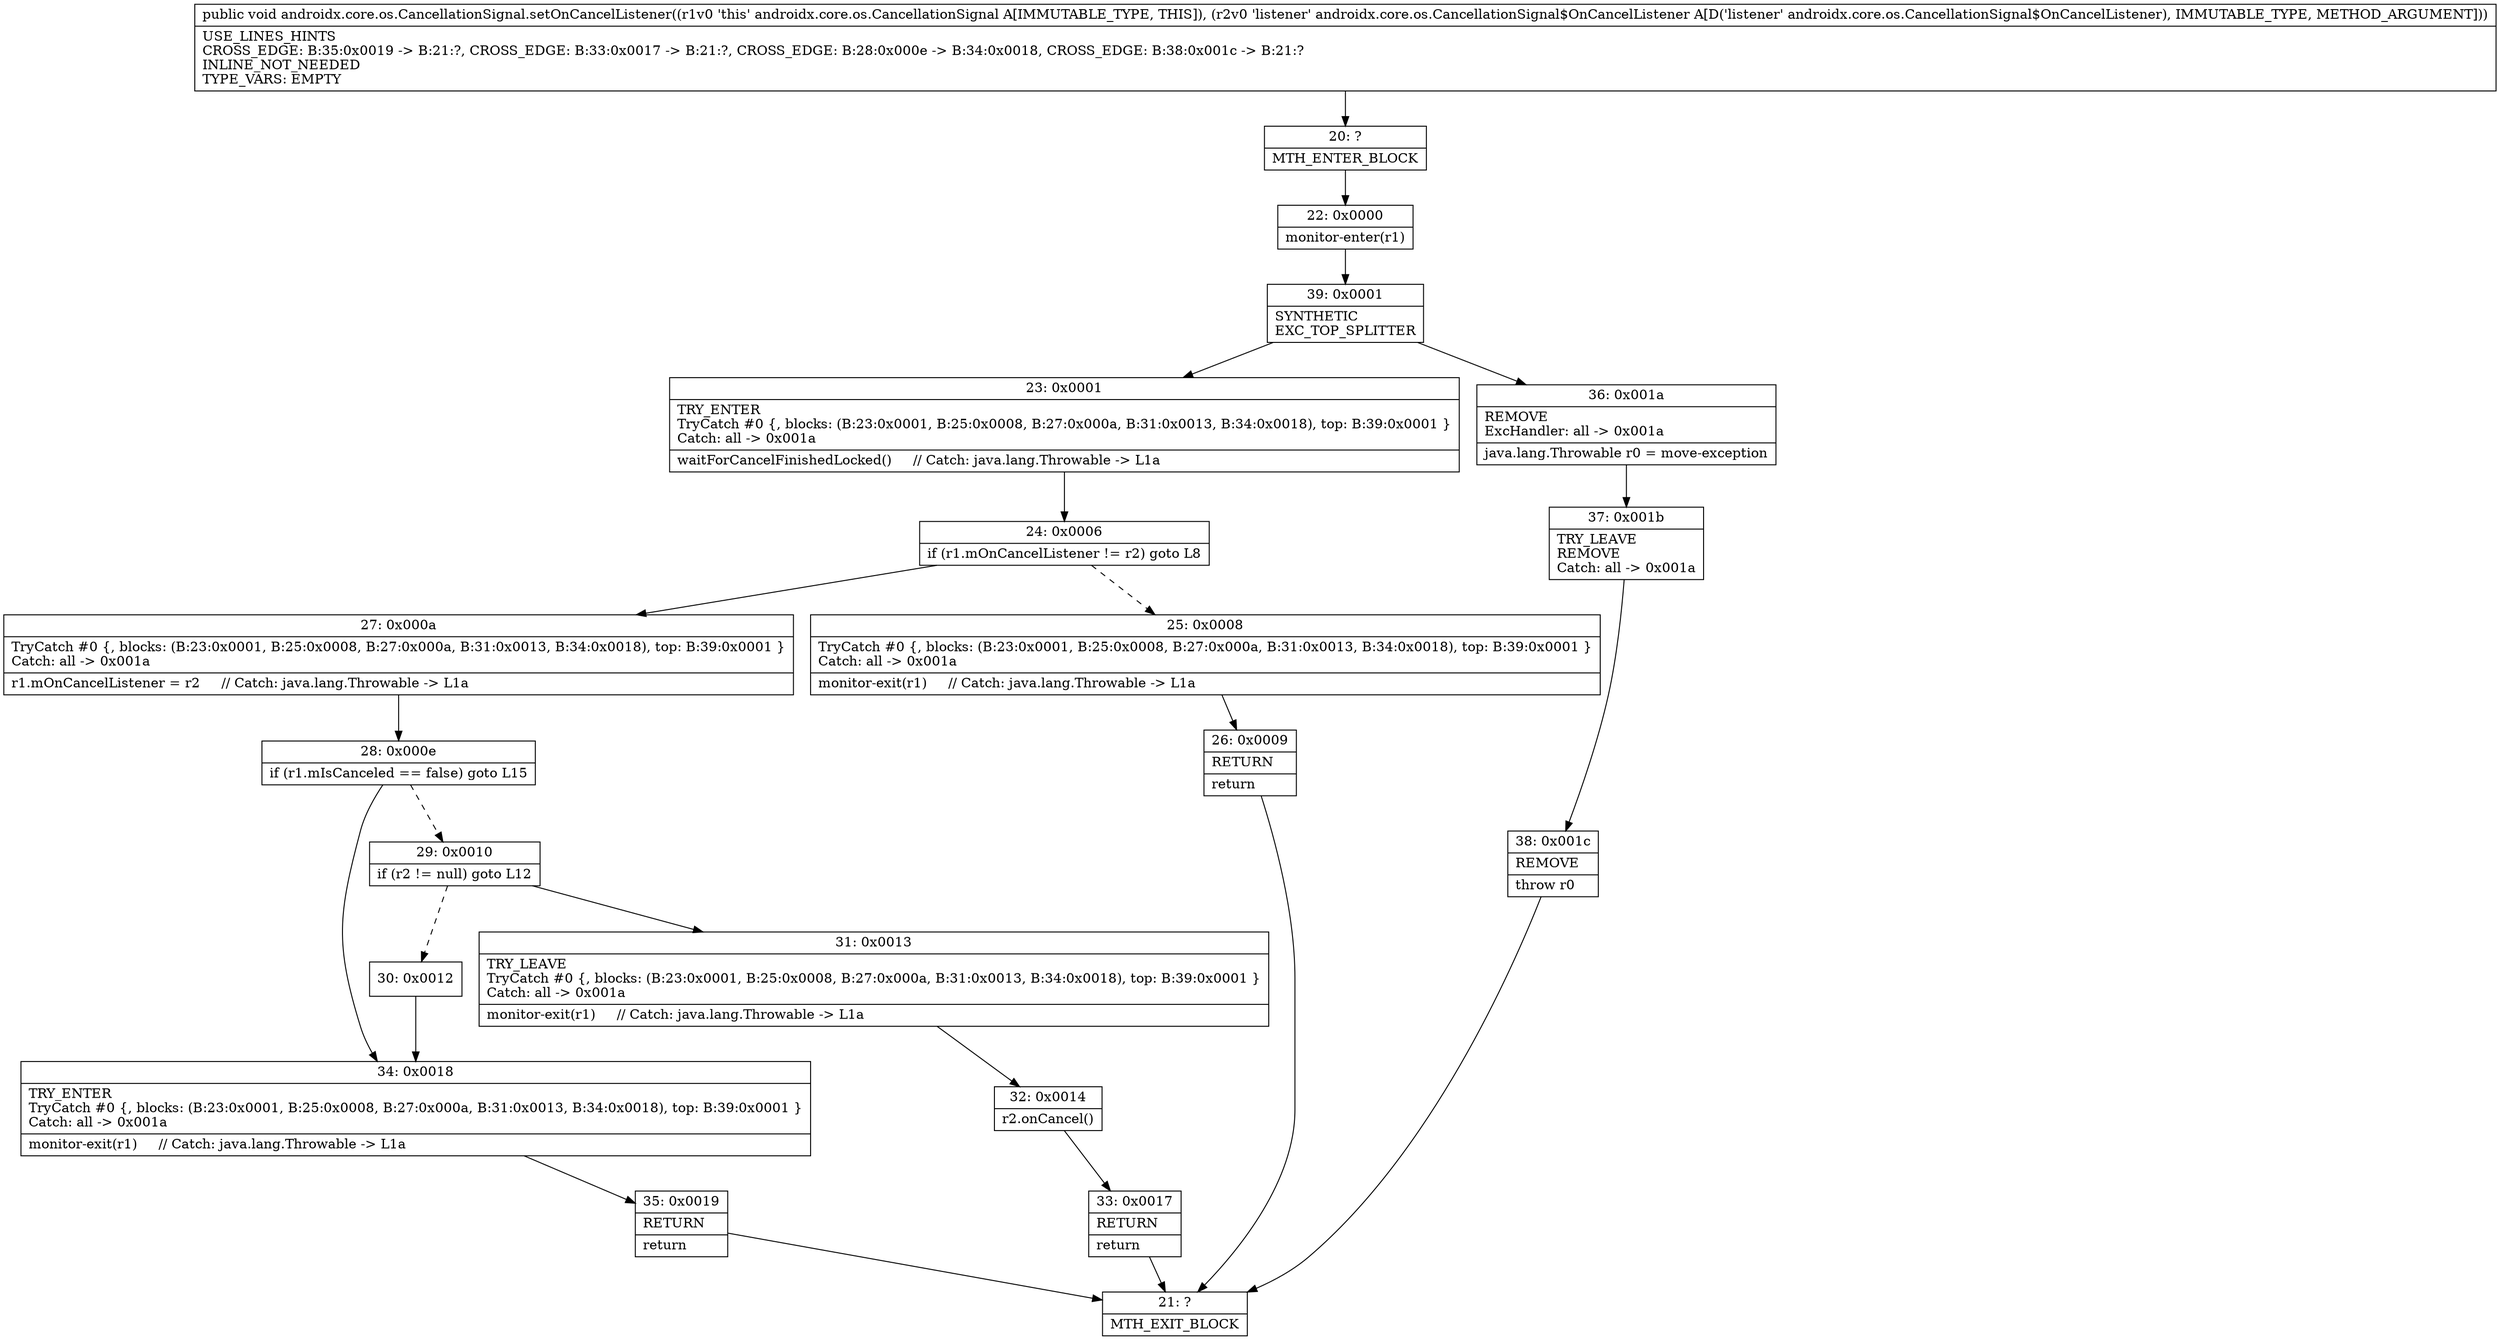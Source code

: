 digraph "CFG forandroidx.core.os.CancellationSignal.setOnCancelListener(Landroidx\/core\/os\/CancellationSignal$OnCancelListener;)V" {
Node_20 [shape=record,label="{20\:\ ?|MTH_ENTER_BLOCK\l}"];
Node_22 [shape=record,label="{22\:\ 0x0000|monitor\-enter(r1)\l}"];
Node_39 [shape=record,label="{39\:\ 0x0001|SYNTHETIC\lEXC_TOP_SPLITTER\l}"];
Node_23 [shape=record,label="{23\:\ 0x0001|TRY_ENTER\lTryCatch #0 \{, blocks: (B:23:0x0001, B:25:0x0008, B:27:0x000a, B:31:0x0013, B:34:0x0018), top: B:39:0x0001 \}\lCatch: all \-\> 0x001a\l|waitForCancelFinishedLocked()     \/\/ Catch: java.lang.Throwable \-\> L1a\l}"];
Node_24 [shape=record,label="{24\:\ 0x0006|if (r1.mOnCancelListener != r2) goto L8\l}"];
Node_25 [shape=record,label="{25\:\ 0x0008|TryCatch #0 \{, blocks: (B:23:0x0001, B:25:0x0008, B:27:0x000a, B:31:0x0013, B:34:0x0018), top: B:39:0x0001 \}\lCatch: all \-\> 0x001a\l|monitor\-exit(r1)     \/\/ Catch: java.lang.Throwable \-\> L1a\l}"];
Node_26 [shape=record,label="{26\:\ 0x0009|RETURN\l|return\l}"];
Node_21 [shape=record,label="{21\:\ ?|MTH_EXIT_BLOCK\l}"];
Node_27 [shape=record,label="{27\:\ 0x000a|TryCatch #0 \{, blocks: (B:23:0x0001, B:25:0x0008, B:27:0x000a, B:31:0x0013, B:34:0x0018), top: B:39:0x0001 \}\lCatch: all \-\> 0x001a\l|r1.mOnCancelListener = r2     \/\/ Catch: java.lang.Throwable \-\> L1a\l}"];
Node_28 [shape=record,label="{28\:\ 0x000e|if (r1.mIsCanceled == false) goto L15\l}"];
Node_29 [shape=record,label="{29\:\ 0x0010|if (r2 != null) goto L12\l}"];
Node_30 [shape=record,label="{30\:\ 0x0012}"];
Node_31 [shape=record,label="{31\:\ 0x0013|TRY_LEAVE\lTryCatch #0 \{, blocks: (B:23:0x0001, B:25:0x0008, B:27:0x000a, B:31:0x0013, B:34:0x0018), top: B:39:0x0001 \}\lCatch: all \-\> 0x001a\l|monitor\-exit(r1)     \/\/ Catch: java.lang.Throwable \-\> L1a\l}"];
Node_32 [shape=record,label="{32\:\ 0x0014|r2.onCancel()\l}"];
Node_33 [shape=record,label="{33\:\ 0x0017|RETURN\l|return\l}"];
Node_34 [shape=record,label="{34\:\ 0x0018|TRY_ENTER\lTryCatch #0 \{, blocks: (B:23:0x0001, B:25:0x0008, B:27:0x000a, B:31:0x0013, B:34:0x0018), top: B:39:0x0001 \}\lCatch: all \-\> 0x001a\l|monitor\-exit(r1)     \/\/ Catch: java.lang.Throwable \-\> L1a\l}"];
Node_35 [shape=record,label="{35\:\ 0x0019|RETURN\l|return\l}"];
Node_36 [shape=record,label="{36\:\ 0x001a|REMOVE\lExcHandler: all \-\> 0x001a\l|java.lang.Throwable r0 = move\-exception\l}"];
Node_37 [shape=record,label="{37\:\ 0x001b|TRY_LEAVE\lREMOVE\lCatch: all \-\> 0x001a\l}"];
Node_38 [shape=record,label="{38\:\ 0x001c|REMOVE\l|throw r0\l}"];
MethodNode[shape=record,label="{public void androidx.core.os.CancellationSignal.setOnCancelListener((r1v0 'this' androidx.core.os.CancellationSignal A[IMMUTABLE_TYPE, THIS]), (r2v0 'listener' androidx.core.os.CancellationSignal$OnCancelListener A[D('listener' androidx.core.os.CancellationSignal$OnCancelListener), IMMUTABLE_TYPE, METHOD_ARGUMENT]))  | USE_LINES_HINTS\lCROSS_EDGE: B:35:0x0019 \-\> B:21:?, CROSS_EDGE: B:33:0x0017 \-\> B:21:?, CROSS_EDGE: B:28:0x000e \-\> B:34:0x0018, CROSS_EDGE: B:38:0x001c \-\> B:21:?\lINLINE_NOT_NEEDED\lTYPE_VARS: EMPTY\l}"];
MethodNode -> Node_20;Node_20 -> Node_22;
Node_22 -> Node_39;
Node_39 -> Node_23;
Node_39 -> Node_36;
Node_23 -> Node_24;
Node_24 -> Node_25[style=dashed];
Node_24 -> Node_27;
Node_25 -> Node_26;
Node_26 -> Node_21;
Node_27 -> Node_28;
Node_28 -> Node_29[style=dashed];
Node_28 -> Node_34;
Node_29 -> Node_30[style=dashed];
Node_29 -> Node_31;
Node_30 -> Node_34;
Node_31 -> Node_32;
Node_32 -> Node_33;
Node_33 -> Node_21;
Node_34 -> Node_35;
Node_35 -> Node_21;
Node_36 -> Node_37;
Node_37 -> Node_38;
Node_38 -> Node_21;
}

